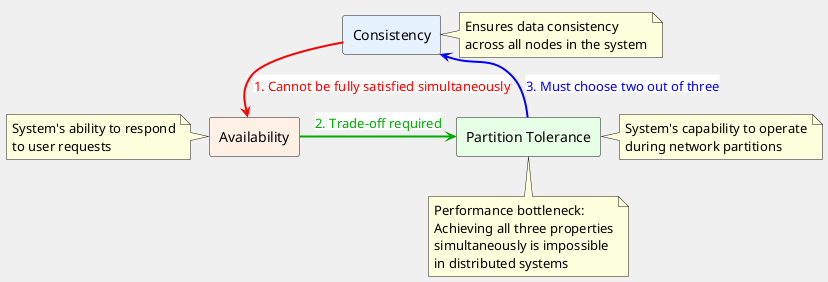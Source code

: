 @startuml
!pragma layout smetana
skinparam backgroundColor #F0F0F0
allowmixing

' 定义 CAP 理论的三个组成部分
rectangle "Consistency" as C #E6F3FF
rectangle "Availability" as A #FFF0E6
rectangle "Partition Tolerance" as P #E6FFE6

' 创建关联性说明
note right of C
  Ensures data consistency
  across all nodes in the system
end note

note left of A
  System's ability to respond
  to user requests
end note

note right of P
  System's capability to operate
  during network partitions
end note

' 描述它们之间的关系
C -[#FF0000,thickness=2]down-> A : <back:#FFFFFF><color:#FF0000>1. Cannot be fully satisfied simultaneously</color></back>
A -[#00AA00,thickness=2]right-> P : <back:#FFFFFF><color:#00AA00>2. Trade-off required</color></back>
P -[#0000FF,thickness=2]up-> C : <back:#FFFFFF><color:#0000FF>3. Must choose two out of three</color></back>

note bottom of P
  Performance bottleneck:
  Achieving all three properties
  simultaneously is impossible
  in distributed systems
end note

@enduml
